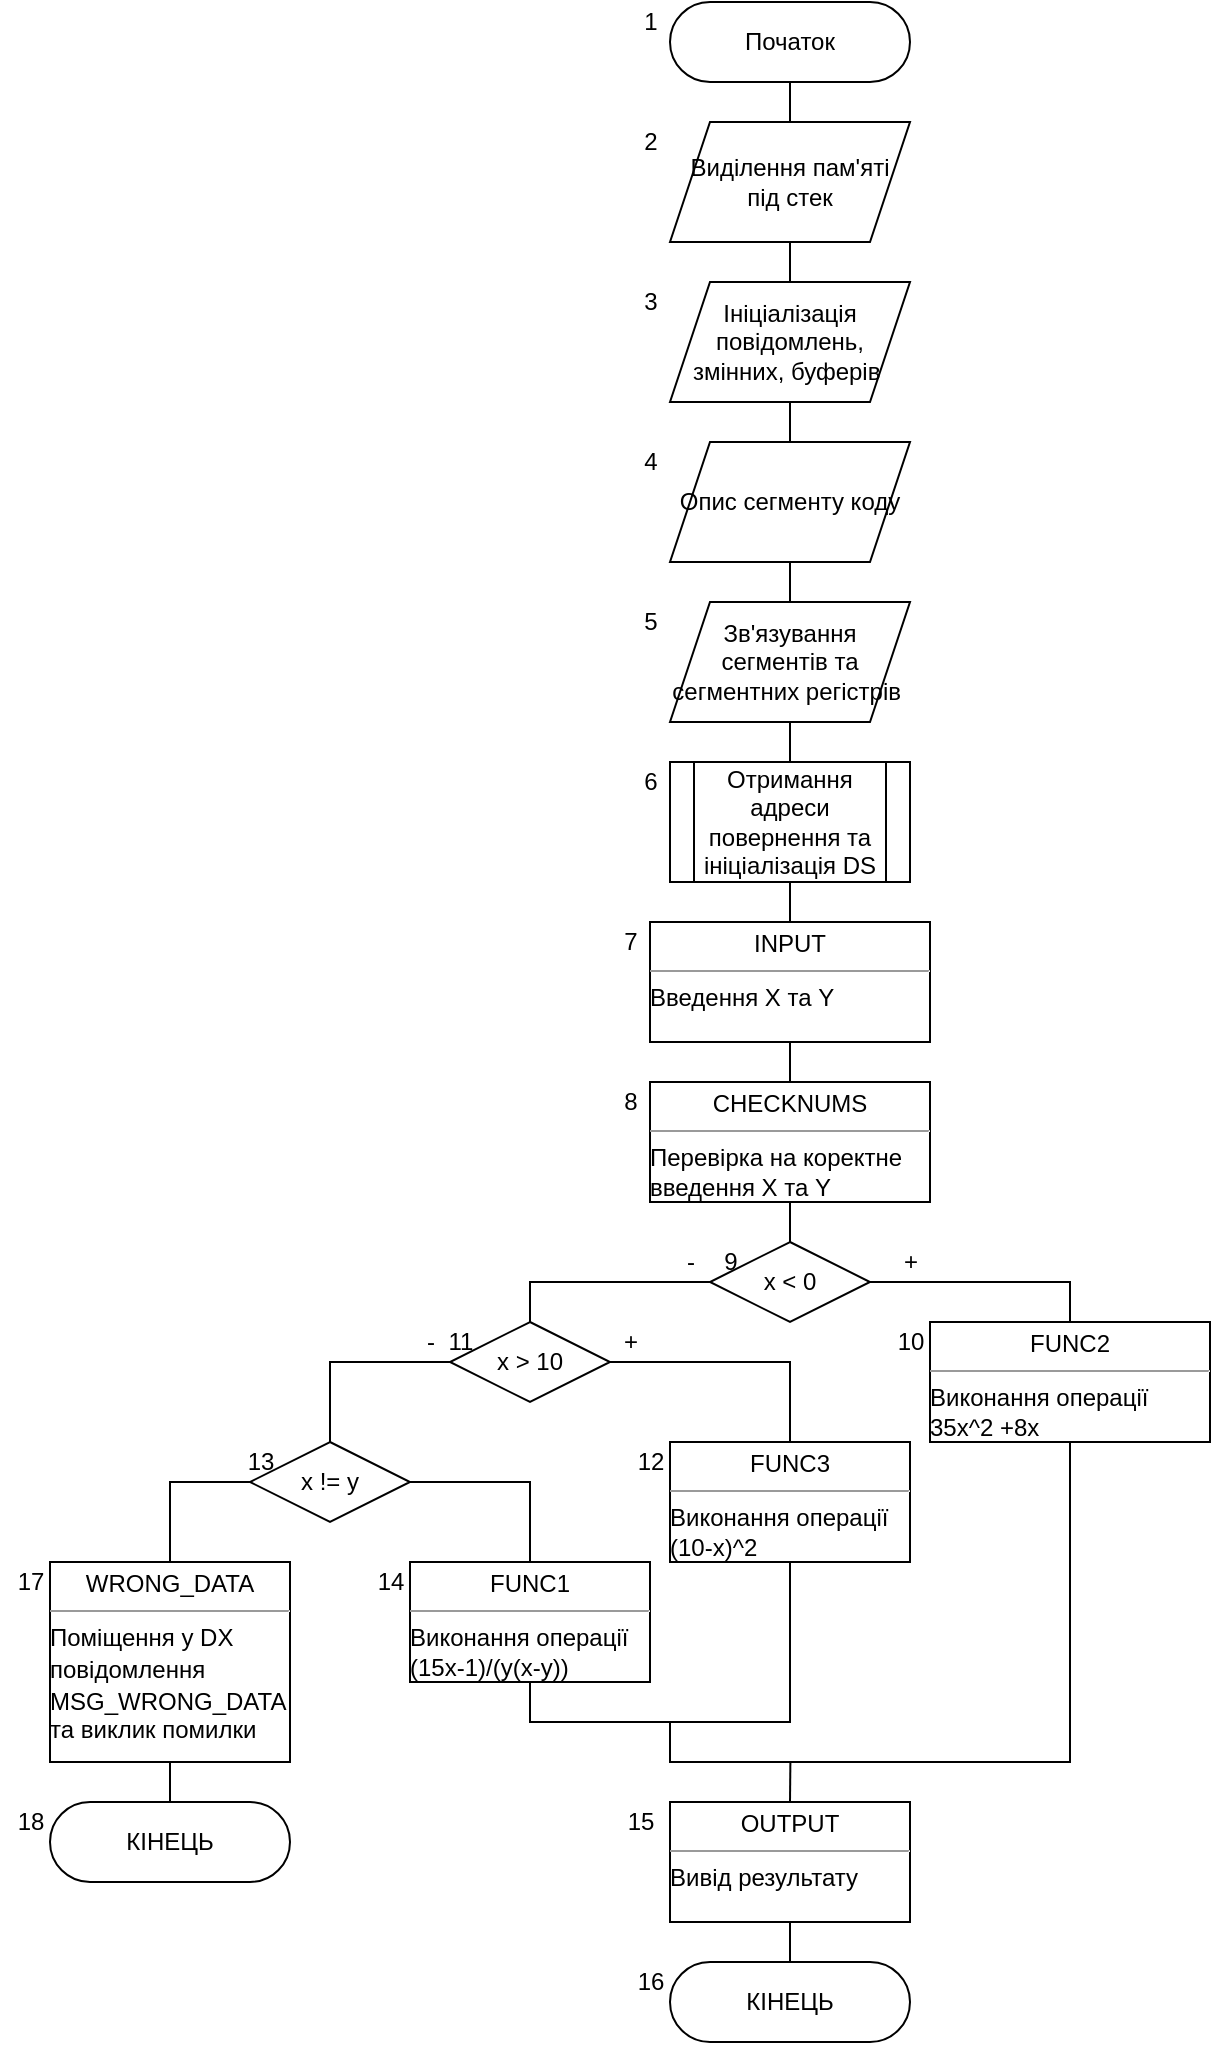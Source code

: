<mxfile version="16.1.0" type="device"><diagram id="pwdgqOHyMFu-IVg_PfTA" name="Page-1"><mxGraphModel dx="1626" dy="687" grid="1" gridSize="10" guides="1" tooltips="1" connect="1" arrows="1" fold="1" page="1" pageScale="1" pageWidth="827" pageHeight="1169" math="0" shadow="0"><root><mxCell id="0"/><mxCell id="1" parent="0"/><mxCell id="eZ5C7TywDZsPygiT2X5y-12" style="edgeStyle=orthogonalEdgeStyle;rounded=0;orthogonalLoop=1;jettySize=auto;html=1;exitX=0.5;exitY=1;exitDx=0;exitDy=0;entryX=0.5;entryY=0;entryDx=0;entryDy=0;endArrow=none;endFill=0;" parent="1" source="eZ5C7TywDZsPygiT2X5y-3" target="eZ5C7TywDZsPygiT2X5y-4" edge="1"><mxGeometry relative="1" as="geometry"/></mxCell><mxCell id="eZ5C7TywDZsPygiT2X5y-3" value="Початок" style="rounded=1;whiteSpace=wrap;html=1;arcSize=50;" parent="1" vertex="1"><mxGeometry x="390" y="40" width="120" height="40" as="geometry"/></mxCell><mxCell id="eZ5C7TywDZsPygiT2X5y-13" style="edgeStyle=orthogonalEdgeStyle;rounded=0;orthogonalLoop=1;jettySize=auto;html=1;exitX=0.5;exitY=1;exitDx=0;exitDy=0;entryX=0.5;entryY=0;entryDx=0;entryDy=0;endArrow=none;endFill=0;" parent="1" source="eZ5C7TywDZsPygiT2X5y-4" target="eZ5C7TywDZsPygiT2X5y-6" edge="1"><mxGeometry relative="1" as="geometry"/></mxCell><mxCell id="eZ5C7TywDZsPygiT2X5y-4" value="Виділення пам'яті під стек" style="shape=parallelogram;perimeter=parallelogramPerimeter;whiteSpace=wrap;html=1;fixedSize=1;" parent="1" vertex="1"><mxGeometry x="390" y="100" width="120" height="60" as="geometry"/></mxCell><mxCell id="eZ5C7TywDZsPygiT2X5y-14" style="edgeStyle=orthogonalEdgeStyle;rounded=0;orthogonalLoop=1;jettySize=auto;html=1;exitX=0.5;exitY=1;exitDx=0;exitDy=0;entryX=0.5;entryY=0;entryDx=0;entryDy=0;endArrow=none;endFill=0;" parent="1" source="eZ5C7TywDZsPygiT2X5y-6" target="eZ5C7TywDZsPygiT2X5y-7" edge="1"><mxGeometry relative="1" as="geometry"/></mxCell><mxCell id="eZ5C7TywDZsPygiT2X5y-6" value="Ініціалізація повідомлень, змінних, буферів&amp;nbsp;" style="shape=parallelogram;perimeter=parallelogramPerimeter;whiteSpace=wrap;html=1;fixedSize=1;" parent="1" vertex="1"><mxGeometry x="390" y="180" width="120" height="60" as="geometry"/></mxCell><mxCell id="eZ5C7TywDZsPygiT2X5y-15" style="edgeStyle=orthogonalEdgeStyle;rounded=0;orthogonalLoop=1;jettySize=auto;html=1;exitX=0.5;exitY=1;exitDx=0;exitDy=0;entryX=0.5;entryY=0;entryDx=0;entryDy=0;endArrow=none;endFill=0;" parent="1" source="eZ5C7TywDZsPygiT2X5y-7" target="eZ5C7TywDZsPygiT2X5y-8" edge="1"><mxGeometry relative="1" as="geometry"/></mxCell><mxCell id="eZ5C7TywDZsPygiT2X5y-7" value="Опис сегменту коду" style="shape=parallelogram;perimeter=parallelogramPerimeter;whiteSpace=wrap;html=1;fixedSize=1;" parent="1" vertex="1"><mxGeometry x="390" y="260" width="120" height="60" as="geometry"/></mxCell><mxCell id="eZ5C7TywDZsPygiT2X5y-16" style="edgeStyle=orthogonalEdgeStyle;rounded=0;orthogonalLoop=1;jettySize=auto;html=1;exitX=0.5;exitY=1;exitDx=0;exitDy=0;entryX=0.5;entryY=0;entryDx=0;entryDy=0;endArrow=none;endFill=0;" parent="1" source="eZ5C7TywDZsPygiT2X5y-8" target="eZ5C7TywDZsPygiT2X5y-11" edge="1"><mxGeometry relative="1" as="geometry"/></mxCell><mxCell id="eZ5C7TywDZsPygiT2X5y-8" value="Зв'язування сегментів та сегментних регістрів&amp;nbsp;" style="shape=parallelogram;perimeter=parallelogramPerimeter;whiteSpace=wrap;html=1;fixedSize=1;" parent="1" vertex="1"><mxGeometry x="390" y="340" width="120" height="60" as="geometry"/></mxCell><mxCell id="eZ5C7TywDZsPygiT2X5y-32" style="edgeStyle=orthogonalEdgeStyle;rounded=0;orthogonalLoop=1;jettySize=auto;html=1;exitX=1;exitY=0.5;exitDx=0;exitDy=0;entryX=0.5;entryY=0;entryDx=0;entryDy=0;endArrow=none;endFill=0;" parent="1" source="eZ5C7TywDZsPygiT2X5y-9" target="eZ5C7TywDZsPygiT2X5y-37" edge="1"><mxGeometry relative="1" as="geometry"><mxPoint x="590" y="710" as="targetPoint"/></mxGeometry></mxCell><mxCell id="eZ5C7TywDZsPygiT2X5y-33" style="edgeStyle=orthogonalEdgeStyle;rounded=0;orthogonalLoop=1;jettySize=auto;html=1;exitX=0;exitY=0.5;exitDx=0;exitDy=0;entryX=0.5;entryY=0;entryDx=0;entryDy=0;endArrow=none;endFill=0;" parent="1" source="eZ5C7TywDZsPygiT2X5y-9" target="eZ5C7TywDZsPygiT2X5y-29" edge="1"><mxGeometry relative="1" as="geometry"/></mxCell><mxCell id="eZ5C7TywDZsPygiT2X5y-9" value="x &amp;lt; 0" style="rhombus;whiteSpace=wrap;html=1;" parent="1" vertex="1"><mxGeometry x="410" y="660" width="80" height="40" as="geometry"/></mxCell><mxCell id="eZ5C7TywDZsPygiT2X5y-24" style="edgeStyle=orthogonalEdgeStyle;rounded=0;orthogonalLoop=1;jettySize=auto;html=1;exitX=0.5;exitY=1;exitDx=0;exitDy=0;entryX=0.5;entryY=0;entryDx=0;entryDy=0;endArrow=none;endFill=0;" parent="1" source="eZ5C7TywDZsPygiT2X5y-11" edge="1"><mxGeometry relative="1" as="geometry"><mxPoint x="450" y="500" as="targetPoint"/></mxGeometry></mxCell><mxCell id="eZ5C7TywDZsPygiT2X5y-11" value="Отримання адреси повернення та ініціалізація DS" style="shape=process;whiteSpace=wrap;html=1;backgroundOutline=1;" parent="1" vertex="1"><mxGeometry x="390" y="420" width="120" height="60" as="geometry"/></mxCell><mxCell id="eZ5C7TywDZsPygiT2X5y-52" style="edgeStyle=orthogonalEdgeStyle;rounded=0;orthogonalLoop=1;jettySize=auto;html=1;exitX=1;exitY=0.5;exitDx=0;exitDy=0;entryX=0.5;entryY=0;entryDx=0;entryDy=0;endArrow=none;endFill=0;" parent="1" source="eZ5C7TywDZsPygiT2X5y-29" target="eZ5C7TywDZsPygiT2X5y-46" edge="1"><mxGeometry relative="1" as="geometry"/></mxCell><mxCell id="eZ5C7TywDZsPygiT2X5y-29" value="x &amp;gt; 10" style="rhombus;whiteSpace=wrap;html=1;" parent="1" vertex="1"><mxGeometry x="280" y="700" width="80" height="40" as="geometry"/></mxCell><mxCell id="eZ5C7TywDZsPygiT2X5y-69" style="edgeStyle=orthogonalEdgeStyle;rounded=0;orthogonalLoop=1;jettySize=auto;html=1;exitX=0.5;exitY=1;exitDx=0;exitDy=0;endArrow=none;endFill=0;" parent="1" source="eZ5C7TywDZsPygiT2X5y-37" edge="1"><mxGeometry relative="1" as="geometry"><mxPoint x="370" y="900" as="targetPoint"/><Array as="points"><mxPoint x="590" y="920"/><mxPoint x="390" y="920"/><mxPoint x="390" y="900"/></Array></mxGeometry></mxCell><mxCell id="eZ5C7TywDZsPygiT2X5y-37" value="&lt;p style=&quot;margin: 0px ; margin-top: 4px ; text-align: center&quot;&gt;FUNC2&lt;br&gt;&lt;/p&gt;&lt;hr size=&quot;1&quot;&gt;&lt;div style=&quot;height: 2px&quot;&gt;Виконання операції&lt;br style=&quot;padding: 0px ; margin: 0px&quot;&gt;35x^2 +8x&lt;/div&gt;" style="verticalAlign=top;align=left;overflow=fill;fontSize=12;fontFamily=Helvetica;html=1;" parent="1" vertex="1"><mxGeometry x="520" y="700" width="140" height="60" as="geometry"/></mxCell><mxCell id="eZ5C7TywDZsPygiT2X5y-41" style="edgeStyle=orthogonalEdgeStyle;rounded=0;orthogonalLoop=1;jettySize=auto;html=1;exitX=0.5;exitY=1;exitDx=0;exitDy=0;endArrow=none;endFill=0;" parent="1" source="eZ5C7TywDZsPygiT2X5y-38" target="eZ5C7TywDZsPygiT2X5y-9" edge="1"><mxGeometry relative="1" as="geometry"/></mxCell><mxCell id="eZ5C7TywDZsPygiT2X5y-38" value="&lt;p style=&quot;margin: 0px ; margin-top: 4px ; text-align: center&quot;&gt;CHECKNUMS&lt;br&gt;&lt;/p&gt;&lt;hr size=&quot;1&quot;&gt;&lt;div style=&quot;height: 2px&quot;&gt;Перевірка на коректне&lt;br style=&quot;padding: 0px ; margin: 0px&quot;&gt;введення X та Y&lt;br&gt;&lt;/div&gt;" style="verticalAlign=top;align=left;overflow=fill;fontSize=12;fontFamily=Helvetica;html=1;" parent="1" vertex="1"><mxGeometry x="380" y="580" width="140" height="60" as="geometry"/></mxCell><mxCell id="eZ5C7TywDZsPygiT2X5y-40" style="edgeStyle=orthogonalEdgeStyle;rounded=0;orthogonalLoop=1;jettySize=auto;html=1;exitX=0.5;exitY=1;exitDx=0;exitDy=0;entryX=0.5;entryY=0;entryDx=0;entryDy=0;endArrow=none;endFill=0;" parent="1" source="eZ5C7TywDZsPygiT2X5y-39" target="eZ5C7TywDZsPygiT2X5y-38" edge="1"><mxGeometry relative="1" as="geometry"/></mxCell><mxCell id="eZ5C7TywDZsPygiT2X5y-39" value="&lt;p style=&quot;margin: 0px ; margin-top: 4px ; text-align: center&quot;&gt;INPUT&lt;br&gt;&lt;/p&gt;&lt;hr size=&quot;1&quot;&gt;&lt;div style=&quot;height: 2px&quot;&gt;Введення Х та Y&lt;br&gt;&lt;/div&gt;" style="verticalAlign=top;align=left;overflow=fill;fontSize=12;fontFamily=Helvetica;html=1;" parent="1" vertex="1"><mxGeometry x="380" y="500" width="140" height="60" as="geometry"/></mxCell><mxCell id="eZ5C7TywDZsPygiT2X5y-42" value="+" style="text;html=1;align=center;verticalAlign=middle;resizable=0;points=[];autosize=1;strokeColor=none;fillColor=none;" parent="1" vertex="1"><mxGeometry x="500" y="660" width="20" height="20" as="geometry"/></mxCell><mxCell id="eZ5C7TywDZsPygiT2X5y-43" value="-" style="text;html=1;align=center;verticalAlign=middle;resizable=0;points=[];autosize=1;strokeColor=none;fillColor=none;" parent="1" vertex="1"><mxGeometry x="390" y="660" width="20" height="20" as="geometry"/></mxCell><mxCell id="eZ5C7TywDZsPygiT2X5y-47" style="edgeStyle=orthogonalEdgeStyle;rounded=0;orthogonalLoop=1;jettySize=auto;html=1;exitX=0.5;exitY=0;exitDx=0;exitDy=0;entryX=0;entryY=0.5;entryDx=0;entryDy=0;endArrow=none;endFill=0;" parent="1" source="eZ5C7TywDZsPygiT2X5y-45" target="eZ5C7TywDZsPygiT2X5y-29" edge="1"><mxGeometry relative="1" as="geometry"/></mxCell><mxCell id="eZ5C7TywDZsPygiT2X5y-51" style="edgeStyle=orthogonalEdgeStyle;rounded=0;orthogonalLoop=1;jettySize=auto;html=1;exitX=1;exitY=0.5;exitDx=0;exitDy=0;endArrow=none;endFill=0;entryX=0.5;entryY=0;entryDx=0;entryDy=0;" parent="1" source="eZ5C7TywDZsPygiT2X5y-45" target="eZ5C7TywDZsPygiT2X5y-50" edge="1"><mxGeometry relative="1" as="geometry"><mxPoint x="320" y="790" as="targetPoint"/></mxGeometry></mxCell><mxCell id="eZ5C7TywDZsPygiT2X5y-45" value="x != y" style="rhombus;whiteSpace=wrap;html=1;" parent="1" vertex="1"><mxGeometry x="180" y="760" width="80" height="40" as="geometry"/></mxCell><mxCell id="eZ5C7TywDZsPygiT2X5y-61" style="edgeStyle=orthogonalEdgeStyle;rounded=0;orthogonalLoop=1;jettySize=auto;html=1;exitX=0.5;exitY=1;exitDx=0;exitDy=0;endArrow=none;endFill=0;entryX=0.5;entryY=1;entryDx=0;entryDy=0;" parent="1" source="eZ5C7TywDZsPygiT2X5y-46" target="eZ5C7TywDZsPygiT2X5y-50" edge="1"><mxGeometry relative="1" as="geometry"><mxPoint x="220" y="940" as="targetPoint"/><Array as="points"><mxPoint x="450" y="900"/><mxPoint x="320" y="900"/></Array></mxGeometry></mxCell><mxCell id="eZ5C7TywDZsPygiT2X5y-46" value="&lt;p style=&quot;margin: 0px ; margin-top: 4px ; text-align: center&quot;&gt;FUNC3&lt;br&gt;&lt;/p&gt;&lt;hr size=&quot;1&quot;&gt;&lt;div style=&quot;height: 2px&quot;&gt;Виконання операції&lt;br style=&quot;padding: 0px ; margin: 0px&quot;&gt;(10-x)^2&lt;br&gt;&lt;/div&gt;" style="verticalAlign=top;align=left;overflow=fill;fontSize=12;fontFamily=Helvetica;html=1;" parent="1" vertex="1"><mxGeometry x="390" y="760" width="120" height="60" as="geometry"/></mxCell><mxCell id="eZ5C7TywDZsPygiT2X5y-48" value="+" style="text;html=1;align=center;verticalAlign=middle;resizable=0;points=[];autosize=1;strokeColor=none;fillColor=none;" parent="1" vertex="1"><mxGeometry x="360" y="700" width="20" height="20" as="geometry"/></mxCell><mxCell id="eZ5C7TywDZsPygiT2X5y-49" value="-" style="text;html=1;align=center;verticalAlign=middle;resizable=0;points=[];autosize=1;strokeColor=none;fillColor=none;" parent="1" vertex="1"><mxGeometry x="260" y="700" width="20" height="20" as="geometry"/></mxCell><mxCell id="eZ5C7TywDZsPygiT2X5y-50" value="&lt;p style=&quot;margin: 0px ; margin-top: 4px ; text-align: center&quot;&gt;FUNC1&lt;br&gt;&lt;/p&gt;&lt;hr size=&quot;1&quot;&gt;&lt;div style=&quot;height: 2px&quot;&gt;Виконання операції&lt;br style=&quot;padding: 0px ; margin: 0px&quot;&gt;(15x-1)/(y(x-y))&lt;br&gt;&lt;/div&gt;" style="verticalAlign=top;align=left;overflow=fill;fontSize=12;fontFamily=Helvetica;html=1;" parent="1" vertex="1"><mxGeometry x="260" y="820" width="120" height="60" as="geometry"/></mxCell><mxCell id="eZ5C7TywDZsPygiT2X5y-57" style="edgeStyle=orthogonalEdgeStyle;rounded=0;orthogonalLoop=1;jettySize=auto;html=1;exitX=0.5;exitY=0;exitDx=0;exitDy=0;entryX=0;entryY=0.5;entryDx=0;entryDy=0;endArrow=none;endFill=0;" parent="1" source="eZ5C7TywDZsPygiT2X5y-56" target="eZ5C7TywDZsPygiT2X5y-45" edge="1"><mxGeometry relative="1" as="geometry"/></mxCell><mxCell id="eZ5C7TywDZsPygiT2X5y-72" style="edgeStyle=orthogonalEdgeStyle;rounded=0;orthogonalLoop=1;jettySize=auto;html=1;exitX=0.5;exitY=1;exitDx=0;exitDy=0;entryX=0.5;entryY=0;entryDx=0;entryDy=0;endArrow=none;endFill=0;" parent="1" source="eZ5C7TywDZsPygiT2X5y-56" target="eZ5C7TywDZsPygiT2X5y-71" edge="1"><mxGeometry relative="1" as="geometry"><Array as="points"><mxPoint x="140" y="950"/><mxPoint x="140" y="950"/></Array></mxGeometry></mxCell><mxCell id="eZ5C7TywDZsPygiT2X5y-56" value="&lt;p style=&quot;margin: 0px ; margin-top: 4px ; text-align: center&quot;&gt;WRONG_DATA&lt;br&gt;&lt;/p&gt;&lt;hr size=&quot;1&quot;&gt;&lt;div style=&quot;height: 2px&quot;&gt;Поміщення у DX&amp;nbsp;&lt;/div&gt;&lt;div style=&quot;height: 2px&quot;&gt;&lt;br&gt;&lt;/div&gt;&lt;div style=&quot;height: 2px&quot;&gt;&lt;br&gt;&lt;/div&gt;&lt;div style=&quot;height: 2px&quot;&gt;&lt;br&gt;&lt;/div&gt;&lt;div style=&quot;height: 2px&quot;&gt;&lt;br&gt;&lt;/div&gt;&lt;div style=&quot;height: 2px&quot;&gt;&lt;br&gt;&lt;/div&gt;&lt;div style=&quot;height: 2px&quot;&gt;&lt;br&gt;&lt;/div&gt;&lt;div style=&quot;height: 2px&quot;&gt;&lt;br&gt;&lt;/div&gt;&lt;div style=&quot;height: 2px&quot;&gt;повідомлення&amp;nbsp;&lt;/div&gt;&lt;div style=&quot;height: 2px&quot;&gt;&lt;br&gt;&lt;/div&gt;&lt;div style=&quot;height: 2px&quot;&gt;&lt;br&gt;&lt;/div&gt;&lt;div style=&quot;height: 2px&quot;&gt;&lt;br&gt;&lt;/div&gt;&lt;div style=&quot;height: 2px&quot;&gt;&lt;br&gt;&lt;/div&gt;&lt;div style=&quot;height: 2px&quot;&gt;&lt;br&gt;&lt;/div&gt;&lt;div style=&quot;height: 2px&quot;&gt;&lt;br&gt;&lt;/div&gt;&lt;div style=&quot;height: 2px&quot;&gt;&lt;br&gt;&lt;/div&gt;&lt;div style=&quot;height: 2px&quot;&gt;MSG_WRONG_DATA&lt;/div&gt;&lt;div style=&quot;height: 2px&quot;&gt;&lt;br&gt;&lt;/div&gt;&lt;div style=&quot;height: 2px&quot;&gt;&lt;br&gt;&lt;/div&gt;&lt;div style=&quot;height: 2px&quot;&gt;&lt;br&gt;&lt;/div&gt;&lt;div style=&quot;height: 2px&quot;&gt;&lt;br&gt;&lt;/div&gt;&lt;div style=&quot;height: 2px&quot;&gt;&lt;br&gt;&lt;/div&gt;&lt;div style=&quot;height: 2px&quot;&gt;&lt;br&gt;&lt;/div&gt;&lt;div style=&quot;height: 2px&quot;&gt;та виклик помилки&lt;/div&gt;" style="verticalAlign=top;align=left;overflow=fill;fontSize=12;fontFamily=Helvetica;html=1;" parent="1" vertex="1"><mxGeometry x="80" y="820" width="120" height="100" as="geometry"/></mxCell><mxCell id="eZ5C7TywDZsPygiT2X5y-70" style="edgeStyle=orthogonalEdgeStyle;rounded=0;orthogonalLoop=1;jettySize=auto;html=1;exitX=0.5;exitY=0;exitDx=0;exitDy=0;endArrow=none;endFill=0;" parent="1" source="eZ5C7TywDZsPygiT2X5y-64" edge="1"><mxGeometry relative="1" as="geometry"><mxPoint x="450.19" y="920" as="targetPoint"/></mxGeometry></mxCell><mxCell id="eZ5C7TywDZsPygiT2X5y-74" value="" style="edgeStyle=orthogonalEdgeStyle;rounded=0;orthogonalLoop=1;jettySize=auto;html=1;endArrow=none;endFill=0;" parent="1" source="eZ5C7TywDZsPygiT2X5y-64" target="eZ5C7TywDZsPygiT2X5y-73" edge="1"><mxGeometry relative="1" as="geometry"/></mxCell><mxCell id="eZ5C7TywDZsPygiT2X5y-64" value="&lt;p style=&quot;margin: 0px ; margin-top: 4px ; text-align: center&quot;&gt;OUTPUT&lt;/p&gt;&lt;hr size=&quot;1&quot;&gt;&lt;div style=&quot;height: 2px&quot;&gt;Вивід результату&lt;/div&gt;" style="verticalAlign=top;align=left;overflow=fill;fontSize=12;fontFamily=Helvetica;html=1;" parent="1" vertex="1"><mxGeometry x="390" y="940" width="120" height="60" as="geometry"/></mxCell><mxCell id="eZ5C7TywDZsPygiT2X5y-71" value="КІНЕЦЬ" style="rounded=1;whiteSpace=wrap;html=1;arcSize=50;" parent="1" vertex="1"><mxGeometry x="80" y="940" width="120" height="40" as="geometry"/></mxCell><mxCell id="eZ5C7TywDZsPygiT2X5y-73" value="КІНЕЦЬ" style="rounded=1;whiteSpace=wrap;html=1;arcSize=50;" parent="1" vertex="1"><mxGeometry x="390" y="1020" width="120" height="40" as="geometry"/></mxCell><mxCell id="bskGWVcTgaNHD1dqYrv0-1" value="1" style="text;html=1;align=center;verticalAlign=middle;resizable=0;points=[];autosize=1;strokeColor=none;fillColor=none;" vertex="1" parent="1"><mxGeometry x="370" y="40" width="20" height="20" as="geometry"/></mxCell><mxCell id="bskGWVcTgaNHD1dqYrv0-2" value="2" style="text;html=1;align=center;verticalAlign=middle;resizable=0;points=[];autosize=1;strokeColor=none;fillColor=none;" vertex="1" parent="1"><mxGeometry x="370" y="100" width="20" height="20" as="geometry"/></mxCell><mxCell id="bskGWVcTgaNHD1dqYrv0-3" value="3" style="text;html=1;align=center;verticalAlign=middle;resizable=0;points=[];autosize=1;strokeColor=none;fillColor=none;" vertex="1" parent="1"><mxGeometry x="370" y="180" width="20" height="20" as="geometry"/></mxCell><mxCell id="bskGWVcTgaNHD1dqYrv0-4" value="4" style="text;html=1;align=center;verticalAlign=middle;resizable=0;points=[];autosize=1;strokeColor=none;fillColor=none;" vertex="1" parent="1"><mxGeometry x="370" y="260" width="20" height="20" as="geometry"/></mxCell><mxCell id="bskGWVcTgaNHD1dqYrv0-5" value="5" style="text;html=1;align=center;verticalAlign=middle;resizable=0;points=[];autosize=1;strokeColor=none;fillColor=none;" vertex="1" parent="1"><mxGeometry x="370" y="340" width="20" height="20" as="geometry"/></mxCell><mxCell id="bskGWVcTgaNHD1dqYrv0-6" value="6" style="text;html=1;align=center;verticalAlign=middle;resizable=0;points=[];autosize=1;strokeColor=none;fillColor=none;" vertex="1" parent="1"><mxGeometry x="370" y="420" width="20" height="20" as="geometry"/></mxCell><mxCell id="bskGWVcTgaNHD1dqYrv0-7" value="7" style="text;html=1;align=center;verticalAlign=middle;resizable=0;points=[];autosize=1;strokeColor=none;fillColor=none;" vertex="1" parent="1"><mxGeometry x="360" y="500" width="20" height="20" as="geometry"/></mxCell><mxCell id="bskGWVcTgaNHD1dqYrv0-8" value="8" style="text;html=1;align=center;verticalAlign=middle;resizable=0;points=[];autosize=1;strokeColor=none;fillColor=none;" vertex="1" parent="1"><mxGeometry x="360" y="580" width="20" height="20" as="geometry"/></mxCell><mxCell id="bskGWVcTgaNHD1dqYrv0-9" value="9" style="text;html=1;align=center;verticalAlign=middle;resizable=0;points=[];autosize=1;strokeColor=none;fillColor=none;" vertex="1" parent="1"><mxGeometry x="410" y="660" width="20" height="20" as="geometry"/></mxCell><mxCell id="bskGWVcTgaNHD1dqYrv0-10" value="10" style="text;html=1;align=center;verticalAlign=middle;resizable=0;points=[];autosize=1;strokeColor=none;fillColor=none;" vertex="1" parent="1"><mxGeometry x="495" y="700" width="30" height="20" as="geometry"/></mxCell><mxCell id="bskGWVcTgaNHD1dqYrv0-11" value="11" style="text;html=1;align=center;verticalAlign=middle;resizable=0;points=[];autosize=1;strokeColor=none;fillColor=none;" vertex="1" parent="1"><mxGeometry x="270" y="700" width="30" height="20" as="geometry"/></mxCell><mxCell id="bskGWVcTgaNHD1dqYrv0-13" value="12" style="text;html=1;align=center;verticalAlign=middle;resizable=0;points=[];autosize=1;strokeColor=none;fillColor=none;" vertex="1" parent="1"><mxGeometry x="365" y="760" width="30" height="20" as="geometry"/></mxCell><mxCell id="bskGWVcTgaNHD1dqYrv0-14" value="13" style="text;html=1;align=center;verticalAlign=middle;resizable=0;points=[];autosize=1;strokeColor=none;fillColor=none;" vertex="1" parent="1"><mxGeometry x="170" y="760" width="30" height="20" as="geometry"/></mxCell><mxCell id="bskGWVcTgaNHD1dqYrv0-15" value="14" style="text;html=1;align=center;verticalAlign=middle;resizable=0;points=[];autosize=1;strokeColor=none;fillColor=none;" vertex="1" parent="1"><mxGeometry x="235" y="820" width="30" height="20" as="geometry"/></mxCell><mxCell id="bskGWVcTgaNHD1dqYrv0-16" value="15" style="text;html=1;align=center;verticalAlign=middle;resizable=0;points=[];autosize=1;strokeColor=none;fillColor=none;" vertex="1" parent="1"><mxGeometry x="360" y="940" width="30" height="20" as="geometry"/></mxCell><mxCell id="bskGWVcTgaNHD1dqYrv0-17" value="16" style="text;html=1;align=center;verticalAlign=middle;resizable=0;points=[];autosize=1;strokeColor=none;fillColor=none;" vertex="1" parent="1"><mxGeometry x="365" y="1020" width="30" height="20" as="geometry"/></mxCell><mxCell id="bskGWVcTgaNHD1dqYrv0-18" value="17" style="text;html=1;align=center;verticalAlign=middle;resizable=0;points=[];autosize=1;strokeColor=none;fillColor=none;" vertex="1" parent="1"><mxGeometry x="55" y="820" width="30" height="20" as="geometry"/></mxCell><mxCell id="bskGWVcTgaNHD1dqYrv0-19" value="18" style="text;html=1;align=center;verticalAlign=middle;resizable=0;points=[];autosize=1;strokeColor=none;fillColor=none;" vertex="1" parent="1"><mxGeometry x="55" y="940" width="30" height="20" as="geometry"/></mxCell></root></mxGraphModel></diagram></mxfile>